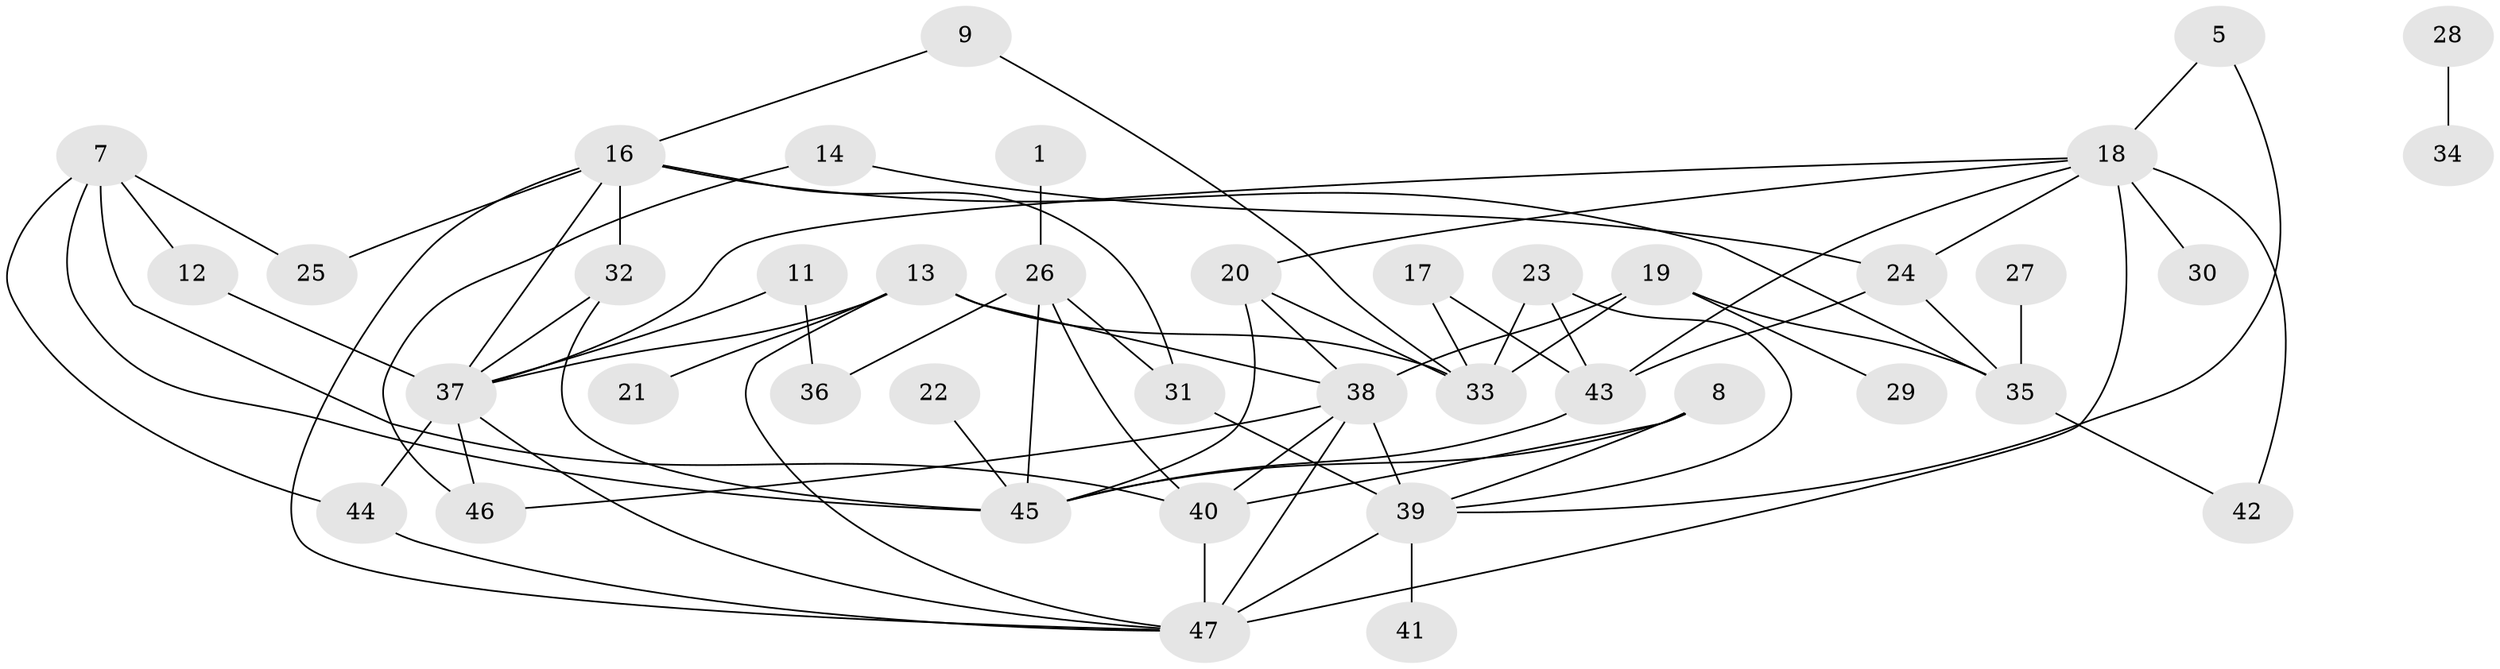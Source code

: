 // original degree distribution, {1: 0.1702127659574468, 4: 0.1702127659574468, 3: 0.23404255319148937, 5: 0.06382978723404255, 0: 0.06382978723404255, 2: 0.2553191489361702, 6: 0.02127659574468085, 7: 0.02127659574468085}
// Generated by graph-tools (version 1.1) at 2025/49/03/09/25 03:49:09]
// undirected, 41 vertices, 73 edges
graph export_dot {
graph [start="1"]
  node [color=gray90,style=filled];
  1;
  5;
  7;
  8;
  9;
  11;
  12;
  13;
  14;
  16;
  17;
  18;
  19;
  20;
  21;
  22;
  23;
  24;
  25;
  26;
  27;
  28;
  29;
  30;
  31;
  32;
  33;
  34;
  35;
  36;
  37;
  38;
  39;
  40;
  41;
  42;
  43;
  44;
  45;
  46;
  47;
  1 -- 26 [weight=1.0];
  5 -- 18 [weight=1.0];
  5 -- 39 [weight=1.0];
  7 -- 12 [weight=1.0];
  7 -- 25 [weight=1.0];
  7 -- 40 [weight=1.0];
  7 -- 44 [weight=1.0];
  7 -- 45 [weight=1.0];
  8 -- 39 [weight=1.0];
  8 -- 40 [weight=1.0];
  8 -- 45 [weight=1.0];
  9 -- 16 [weight=1.0];
  9 -- 33 [weight=1.0];
  11 -- 36 [weight=1.0];
  11 -- 37 [weight=2.0];
  12 -- 37 [weight=1.0];
  13 -- 21 [weight=1.0];
  13 -- 33 [weight=1.0];
  13 -- 37 [weight=1.0];
  13 -- 38 [weight=1.0];
  13 -- 47 [weight=1.0];
  14 -- 24 [weight=1.0];
  14 -- 46 [weight=1.0];
  16 -- 25 [weight=1.0];
  16 -- 31 [weight=1.0];
  16 -- 32 [weight=1.0];
  16 -- 35 [weight=1.0];
  16 -- 37 [weight=1.0];
  16 -- 47 [weight=1.0];
  17 -- 33 [weight=1.0];
  17 -- 43 [weight=1.0];
  18 -- 20 [weight=1.0];
  18 -- 24 [weight=1.0];
  18 -- 30 [weight=1.0];
  18 -- 37 [weight=1.0];
  18 -- 42 [weight=1.0];
  18 -- 43 [weight=1.0];
  18 -- 47 [weight=2.0];
  19 -- 29 [weight=1.0];
  19 -- 33 [weight=1.0];
  19 -- 35 [weight=1.0];
  19 -- 38 [weight=1.0];
  20 -- 33 [weight=1.0];
  20 -- 38 [weight=1.0];
  20 -- 45 [weight=1.0];
  22 -- 45 [weight=1.0];
  23 -- 33 [weight=1.0];
  23 -- 39 [weight=1.0];
  23 -- 43 [weight=2.0];
  24 -- 35 [weight=1.0];
  24 -- 43 [weight=1.0];
  26 -- 31 [weight=1.0];
  26 -- 36 [weight=1.0];
  26 -- 40 [weight=1.0];
  26 -- 45 [weight=1.0];
  27 -- 35 [weight=1.0];
  28 -- 34 [weight=1.0];
  31 -- 39 [weight=1.0];
  32 -- 37 [weight=2.0];
  32 -- 45 [weight=1.0];
  35 -- 42 [weight=1.0];
  37 -- 44 [weight=1.0];
  37 -- 46 [weight=1.0];
  37 -- 47 [weight=1.0];
  38 -- 39 [weight=1.0];
  38 -- 40 [weight=1.0];
  38 -- 46 [weight=1.0];
  38 -- 47 [weight=1.0];
  39 -- 41 [weight=1.0];
  39 -- 47 [weight=1.0];
  40 -- 47 [weight=1.0];
  43 -- 45 [weight=1.0];
  44 -- 47 [weight=1.0];
}
